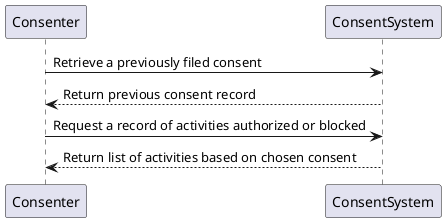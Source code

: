 @startuml
Consenter -> ConsentSystem: Retrieve a previously filed consent
ConsentSystem --> Consenter: Return previous consent record
Consenter -> ConsentSystem: Request a record of activities authorized or blocked
ConsentSystem --> Consenter: Return list of activities based on chosen consent
@enduml

